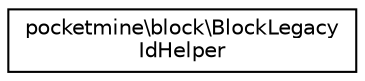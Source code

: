 digraph "Graphical Class Hierarchy"
{
 // INTERACTIVE_SVG=YES
 // LATEX_PDF_SIZE
  edge [fontname="Helvetica",fontsize="10",labelfontname="Helvetica",labelfontsize="10"];
  node [fontname="Helvetica",fontsize="10",shape=record];
  rankdir="LR";
  Node0 [label="pocketmine\\block\\BlockLegacy\lIdHelper",height=0.2,width=0.4,color="black", fillcolor="white", style="filled",URL="$d8/d6b/classpocketmine_1_1block_1_1_block_legacy_id_helper.html",tooltip=" "];
}
